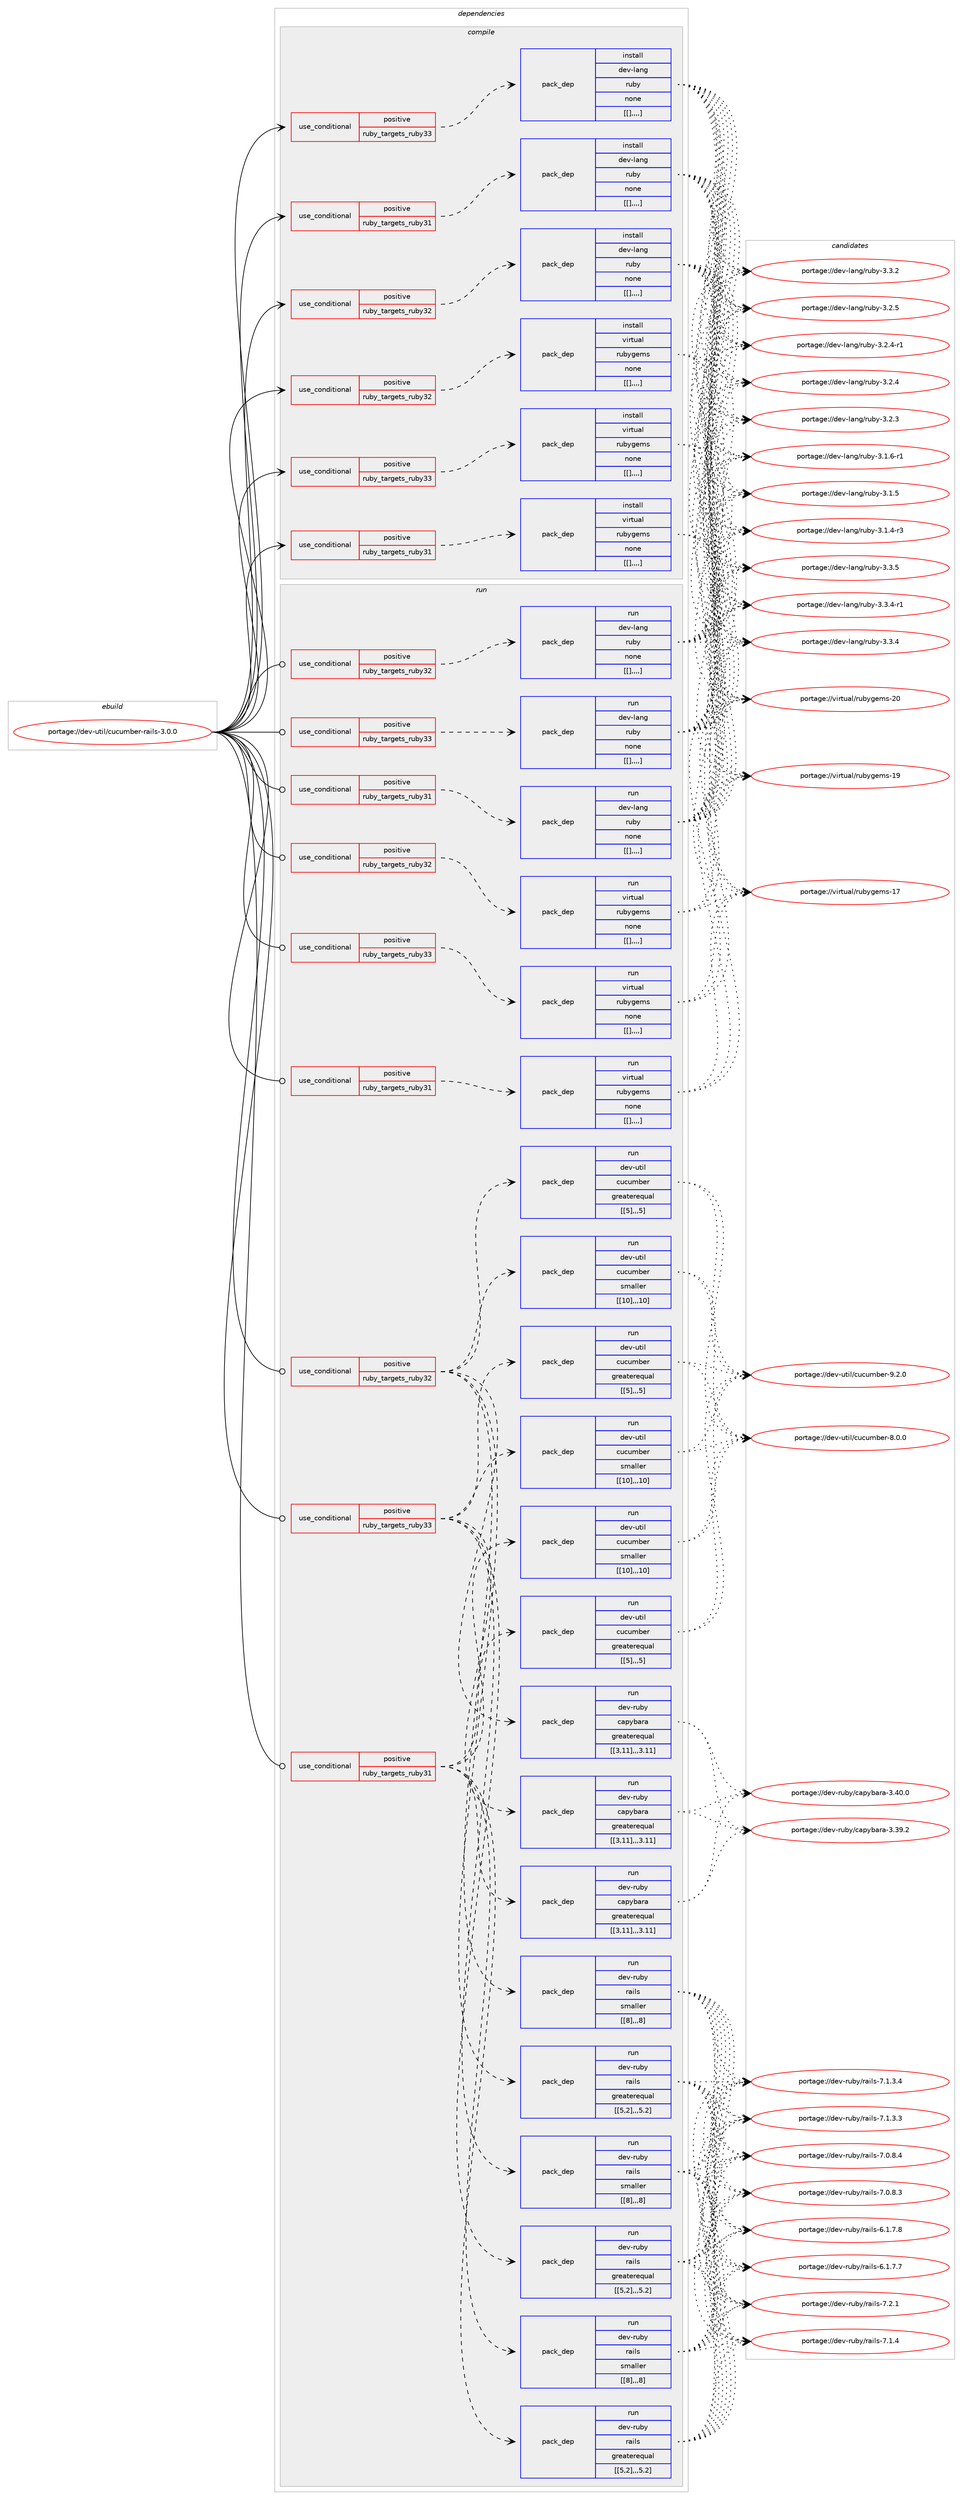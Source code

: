 digraph prolog {

# *************
# Graph options
# *************

newrank=true;
concentrate=true;
compound=true;
graph [rankdir=LR,fontname=Helvetica,fontsize=10,ranksep=1.5];#, ranksep=2.5, nodesep=0.2];
edge  [arrowhead=vee];
node  [fontname=Helvetica,fontsize=10];

# **********
# The ebuild
# **********

subgraph cluster_leftcol {
color=gray;
label=<<i>ebuild</i>>;
id [label="portage://dev-util/cucumber-rails-3.0.0", color=red, width=4, href="../dev-util/cucumber-rails-3.0.0.svg"];
}

# ****************
# The dependencies
# ****************

subgraph cluster_midcol {
color=gray;
label=<<i>dependencies</i>>;
subgraph cluster_compile {
fillcolor="#eeeeee";
style=filled;
label=<<i>compile</i>>;
subgraph cond61829 {
dependency217122 [label=<<TABLE BORDER="0" CELLBORDER="1" CELLSPACING="0" CELLPADDING="4"><TR><TD ROWSPAN="3" CELLPADDING="10">use_conditional</TD></TR><TR><TD>positive</TD></TR><TR><TD>ruby_targets_ruby31</TD></TR></TABLE>>, shape=none, color=red];
subgraph pack153897 {
dependency217123 [label=<<TABLE BORDER="0" CELLBORDER="1" CELLSPACING="0" CELLPADDING="4" WIDTH="220"><TR><TD ROWSPAN="6" CELLPADDING="30">pack_dep</TD></TR><TR><TD WIDTH="110">install</TD></TR><TR><TD>dev-lang</TD></TR><TR><TD>ruby</TD></TR><TR><TD>none</TD></TR><TR><TD>[[],,,,]</TD></TR></TABLE>>, shape=none, color=blue];
}
dependency217122:e -> dependency217123:w [weight=20,style="dashed",arrowhead="vee"];
}
id:e -> dependency217122:w [weight=20,style="solid",arrowhead="vee"];
subgraph cond61830 {
dependency217124 [label=<<TABLE BORDER="0" CELLBORDER="1" CELLSPACING="0" CELLPADDING="4"><TR><TD ROWSPAN="3" CELLPADDING="10">use_conditional</TD></TR><TR><TD>positive</TD></TR><TR><TD>ruby_targets_ruby31</TD></TR></TABLE>>, shape=none, color=red];
subgraph pack153898 {
dependency217125 [label=<<TABLE BORDER="0" CELLBORDER="1" CELLSPACING="0" CELLPADDING="4" WIDTH="220"><TR><TD ROWSPAN="6" CELLPADDING="30">pack_dep</TD></TR><TR><TD WIDTH="110">install</TD></TR><TR><TD>virtual</TD></TR><TR><TD>rubygems</TD></TR><TR><TD>none</TD></TR><TR><TD>[[],,,,]</TD></TR></TABLE>>, shape=none, color=blue];
}
dependency217124:e -> dependency217125:w [weight=20,style="dashed",arrowhead="vee"];
}
id:e -> dependency217124:w [weight=20,style="solid",arrowhead="vee"];
subgraph cond61831 {
dependency217126 [label=<<TABLE BORDER="0" CELLBORDER="1" CELLSPACING="0" CELLPADDING="4"><TR><TD ROWSPAN="3" CELLPADDING="10">use_conditional</TD></TR><TR><TD>positive</TD></TR><TR><TD>ruby_targets_ruby32</TD></TR></TABLE>>, shape=none, color=red];
subgraph pack153899 {
dependency217127 [label=<<TABLE BORDER="0" CELLBORDER="1" CELLSPACING="0" CELLPADDING="4" WIDTH="220"><TR><TD ROWSPAN="6" CELLPADDING="30">pack_dep</TD></TR><TR><TD WIDTH="110">install</TD></TR><TR><TD>dev-lang</TD></TR><TR><TD>ruby</TD></TR><TR><TD>none</TD></TR><TR><TD>[[],,,,]</TD></TR></TABLE>>, shape=none, color=blue];
}
dependency217126:e -> dependency217127:w [weight=20,style="dashed",arrowhead="vee"];
}
id:e -> dependency217126:w [weight=20,style="solid",arrowhead="vee"];
subgraph cond61832 {
dependency217128 [label=<<TABLE BORDER="0" CELLBORDER="1" CELLSPACING="0" CELLPADDING="4"><TR><TD ROWSPAN="3" CELLPADDING="10">use_conditional</TD></TR><TR><TD>positive</TD></TR><TR><TD>ruby_targets_ruby32</TD></TR></TABLE>>, shape=none, color=red];
subgraph pack153900 {
dependency217129 [label=<<TABLE BORDER="0" CELLBORDER="1" CELLSPACING="0" CELLPADDING="4" WIDTH="220"><TR><TD ROWSPAN="6" CELLPADDING="30">pack_dep</TD></TR><TR><TD WIDTH="110">install</TD></TR><TR><TD>virtual</TD></TR><TR><TD>rubygems</TD></TR><TR><TD>none</TD></TR><TR><TD>[[],,,,]</TD></TR></TABLE>>, shape=none, color=blue];
}
dependency217128:e -> dependency217129:w [weight=20,style="dashed",arrowhead="vee"];
}
id:e -> dependency217128:w [weight=20,style="solid",arrowhead="vee"];
subgraph cond61833 {
dependency217130 [label=<<TABLE BORDER="0" CELLBORDER="1" CELLSPACING="0" CELLPADDING="4"><TR><TD ROWSPAN="3" CELLPADDING="10">use_conditional</TD></TR><TR><TD>positive</TD></TR><TR><TD>ruby_targets_ruby33</TD></TR></TABLE>>, shape=none, color=red];
subgraph pack153901 {
dependency217131 [label=<<TABLE BORDER="0" CELLBORDER="1" CELLSPACING="0" CELLPADDING="4" WIDTH="220"><TR><TD ROWSPAN="6" CELLPADDING="30">pack_dep</TD></TR><TR><TD WIDTH="110">install</TD></TR><TR><TD>dev-lang</TD></TR><TR><TD>ruby</TD></TR><TR><TD>none</TD></TR><TR><TD>[[],,,,]</TD></TR></TABLE>>, shape=none, color=blue];
}
dependency217130:e -> dependency217131:w [weight=20,style="dashed",arrowhead="vee"];
}
id:e -> dependency217130:w [weight=20,style="solid",arrowhead="vee"];
subgraph cond61834 {
dependency217132 [label=<<TABLE BORDER="0" CELLBORDER="1" CELLSPACING="0" CELLPADDING="4"><TR><TD ROWSPAN="3" CELLPADDING="10">use_conditional</TD></TR><TR><TD>positive</TD></TR><TR><TD>ruby_targets_ruby33</TD></TR></TABLE>>, shape=none, color=red];
subgraph pack153902 {
dependency217133 [label=<<TABLE BORDER="0" CELLBORDER="1" CELLSPACING="0" CELLPADDING="4" WIDTH="220"><TR><TD ROWSPAN="6" CELLPADDING="30">pack_dep</TD></TR><TR><TD WIDTH="110">install</TD></TR><TR><TD>virtual</TD></TR><TR><TD>rubygems</TD></TR><TR><TD>none</TD></TR><TR><TD>[[],,,,]</TD></TR></TABLE>>, shape=none, color=blue];
}
dependency217132:e -> dependency217133:w [weight=20,style="dashed",arrowhead="vee"];
}
id:e -> dependency217132:w [weight=20,style="solid",arrowhead="vee"];
}
subgraph cluster_compileandrun {
fillcolor="#eeeeee";
style=filled;
label=<<i>compile and run</i>>;
}
subgraph cluster_run {
fillcolor="#eeeeee";
style=filled;
label=<<i>run</i>>;
subgraph cond61835 {
dependency217134 [label=<<TABLE BORDER="0" CELLBORDER="1" CELLSPACING="0" CELLPADDING="4"><TR><TD ROWSPAN="3" CELLPADDING="10">use_conditional</TD></TR><TR><TD>positive</TD></TR><TR><TD>ruby_targets_ruby31</TD></TR></TABLE>>, shape=none, color=red];
subgraph pack153903 {
dependency217135 [label=<<TABLE BORDER="0" CELLBORDER="1" CELLSPACING="0" CELLPADDING="4" WIDTH="220"><TR><TD ROWSPAN="6" CELLPADDING="30">pack_dep</TD></TR><TR><TD WIDTH="110">run</TD></TR><TR><TD>dev-lang</TD></TR><TR><TD>ruby</TD></TR><TR><TD>none</TD></TR><TR><TD>[[],,,,]</TD></TR></TABLE>>, shape=none, color=blue];
}
dependency217134:e -> dependency217135:w [weight=20,style="dashed",arrowhead="vee"];
}
id:e -> dependency217134:w [weight=20,style="solid",arrowhead="odot"];
subgraph cond61836 {
dependency217136 [label=<<TABLE BORDER="0" CELLBORDER="1" CELLSPACING="0" CELLPADDING="4"><TR><TD ROWSPAN="3" CELLPADDING="10">use_conditional</TD></TR><TR><TD>positive</TD></TR><TR><TD>ruby_targets_ruby31</TD></TR></TABLE>>, shape=none, color=red];
subgraph pack153904 {
dependency217137 [label=<<TABLE BORDER="0" CELLBORDER="1" CELLSPACING="0" CELLPADDING="4" WIDTH="220"><TR><TD ROWSPAN="6" CELLPADDING="30">pack_dep</TD></TR><TR><TD WIDTH="110">run</TD></TR><TR><TD>dev-ruby</TD></TR><TR><TD>capybara</TD></TR><TR><TD>greaterequal</TD></TR><TR><TD>[[3,11],,,3.11]</TD></TR></TABLE>>, shape=none, color=blue];
}
dependency217136:e -> dependency217137:w [weight=20,style="dashed",arrowhead="vee"];
subgraph pack153905 {
dependency217138 [label=<<TABLE BORDER="0" CELLBORDER="1" CELLSPACING="0" CELLPADDING="4" WIDTH="220"><TR><TD ROWSPAN="6" CELLPADDING="30">pack_dep</TD></TR><TR><TD WIDTH="110">run</TD></TR><TR><TD>dev-util</TD></TR><TR><TD>cucumber</TD></TR><TR><TD>greaterequal</TD></TR><TR><TD>[[5],,,5]</TD></TR></TABLE>>, shape=none, color=blue];
}
dependency217136:e -> dependency217138:w [weight=20,style="dashed",arrowhead="vee"];
subgraph pack153906 {
dependency217139 [label=<<TABLE BORDER="0" CELLBORDER="1" CELLSPACING="0" CELLPADDING="4" WIDTH="220"><TR><TD ROWSPAN="6" CELLPADDING="30">pack_dep</TD></TR><TR><TD WIDTH="110">run</TD></TR><TR><TD>dev-util</TD></TR><TR><TD>cucumber</TD></TR><TR><TD>smaller</TD></TR><TR><TD>[[10],,,10]</TD></TR></TABLE>>, shape=none, color=blue];
}
dependency217136:e -> dependency217139:w [weight=20,style="dashed",arrowhead="vee"];
subgraph pack153907 {
dependency217140 [label=<<TABLE BORDER="0" CELLBORDER="1" CELLSPACING="0" CELLPADDING="4" WIDTH="220"><TR><TD ROWSPAN="6" CELLPADDING="30">pack_dep</TD></TR><TR><TD WIDTH="110">run</TD></TR><TR><TD>dev-ruby</TD></TR><TR><TD>rails</TD></TR><TR><TD>greaterequal</TD></TR><TR><TD>[[5,2],,,5.2]</TD></TR></TABLE>>, shape=none, color=blue];
}
dependency217136:e -> dependency217140:w [weight=20,style="dashed",arrowhead="vee"];
subgraph pack153908 {
dependency217141 [label=<<TABLE BORDER="0" CELLBORDER="1" CELLSPACING="0" CELLPADDING="4" WIDTH="220"><TR><TD ROWSPAN="6" CELLPADDING="30">pack_dep</TD></TR><TR><TD WIDTH="110">run</TD></TR><TR><TD>dev-ruby</TD></TR><TR><TD>rails</TD></TR><TR><TD>smaller</TD></TR><TR><TD>[[8],,,8]</TD></TR></TABLE>>, shape=none, color=blue];
}
dependency217136:e -> dependency217141:w [weight=20,style="dashed",arrowhead="vee"];
}
id:e -> dependency217136:w [weight=20,style="solid",arrowhead="odot"];
subgraph cond61837 {
dependency217142 [label=<<TABLE BORDER="0" CELLBORDER="1" CELLSPACING="0" CELLPADDING="4"><TR><TD ROWSPAN="3" CELLPADDING="10">use_conditional</TD></TR><TR><TD>positive</TD></TR><TR><TD>ruby_targets_ruby31</TD></TR></TABLE>>, shape=none, color=red];
subgraph pack153909 {
dependency217143 [label=<<TABLE BORDER="0" CELLBORDER="1" CELLSPACING="0" CELLPADDING="4" WIDTH="220"><TR><TD ROWSPAN="6" CELLPADDING="30">pack_dep</TD></TR><TR><TD WIDTH="110">run</TD></TR><TR><TD>virtual</TD></TR><TR><TD>rubygems</TD></TR><TR><TD>none</TD></TR><TR><TD>[[],,,,]</TD></TR></TABLE>>, shape=none, color=blue];
}
dependency217142:e -> dependency217143:w [weight=20,style="dashed",arrowhead="vee"];
}
id:e -> dependency217142:w [weight=20,style="solid",arrowhead="odot"];
subgraph cond61838 {
dependency217144 [label=<<TABLE BORDER="0" CELLBORDER="1" CELLSPACING="0" CELLPADDING="4"><TR><TD ROWSPAN="3" CELLPADDING="10">use_conditional</TD></TR><TR><TD>positive</TD></TR><TR><TD>ruby_targets_ruby32</TD></TR></TABLE>>, shape=none, color=red];
subgraph pack153910 {
dependency217145 [label=<<TABLE BORDER="0" CELLBORDER="1" CELLSPACING="0" CELLPADDING="4" WIDTH="220"><TR><TD ROWSPAN="6" CELLPADDING="30">pack_dep</TD></TR><TR><TD WIDTH="110">run</TD></TR><TR><TD>dev-lang</TD></TR><TR><TD>ruby</TD></TR><TR><TD>none</TD></TR><TR><TD>[[],,,,]</TD></TR></TABLE>>, shape=none, color=blue];
}
dependency217144:e -> dependency217145:w [weight=20,style="dashed",arrowhead="vee"];
}
id:e -> dependency217144:w [weight=20,style="solid",arrowhead="odot"];
subgraph cond61839 {
dependency217146 [label=<<TABLE BORDER="0" CELLBORDER="1" CELLSPACING="0" CELLPADDING="4"><TR><TD ROWSPAN="3" CELLPADDING="10">use_conditional</TD></TR><TR><TD>positive</TD></TR><TR><TD>ruby_targets_ruby32</TD></TR></TABLE>>, shape=none, color=red];
subgraph pack153911 {
dependency217147 [label=<<TABLE BORDER="0" CELLBORDER="1" CELLSPACING="0" CELLPADDING="4" WIDTH="220"><TR><TD ROWSPAN="6" CELLPADDING="30">pack_dep</TD></TR><TR><TD WIDTH="110">run</TD></TR><TR><TD>dev-ruby</TD></TR><TR><TD>capybara</TD></TR><TR><TD>greaterequal</TD></TR><TR><TD>[[3,11],,,3.11]</TD></TR></TABLE>>, shape=none, color=blue];
}
dependency217146:e -> dependency217147:w [weight=20,style="dashed",arrowhead="vee"];
subgraph pack153912 {
dependency217148 [label=<<TABLE BORDER="0" CELLBORDER="1" CELLSPACING="0" CELLPADDING="4" WIDTH="220"><TR><TD ROWSPAN="6" CELLPADDING="30">pack_dep</TD></TR><TR><TD WIDTH="110">run</TD></TR><TR><TD>dev-util</TD></TR><TR><TD>cucumber</TD></TR><TR><TD>greaterequal</TD></TR><TR><TD>[[5],,,5]</TD></TR></TABLE>>, shape=none, color=blue];
}
dependency217146:e -> dependency217148:w [weight=20,style="dashed",arrowhead="vee"];
subgraph pack153913 {
dependency217149 [label=<<TABLE BORDER="0" CELLBORDER="1" CELLSPACING="0" CELLPADDING="4" WIDTH="220"><TR><TD ROWSPAN="6" CELLPADDING="30">pack_dep</TD></TR><TR><TD WIDTH="110">run</TD></TR><TR><TD>dev-util</TD></TR><TR><TD>cucumber</TD></TR><TR><TD>smaller</TD></TR><TR><TD>[[10],,,10]</TD></TR></TABLE>>, shape=none, color=blue];
}
dependency217146:e -> dependency217149:w [weight=20,style="dashed",arrowhead="vee"];
subgraph pack153914 {
dependency217150 [label=<<TABLE BORDER="0" CELLBORDER="1" CELLSPACING="0" CELLPADDING="4" WIDTH="220"><TR><TD ROWSPAN="6" CELLPADDING="30">pack_dep</TD></TR><TR><TD WIDTH="110">run</TD></TR><TR><TD>dev-ruby</TD></TR><TR><TD>rails</TD></TR><TR><TD>greaterequal</TD></TR><TR><TD>[[5,2],,,5.2]</TD></TR></TABLE>>, shape=none, color=blue];
}
dependency217146:e -> dependency217150:w [weight=20,style="dashed",arrowhead="vee"];
subgraph pack153915 {
dependency217151 [label=<<TABLE BORDER="0" CELLBORDER="1" CELLSPACING="0" CELLPADDING="4" WIDTH="220"><TR><TD ROWSPAN="6" CELLPADDING="30">pack_dep</TD></TR><TR><TD WIDTH="110">run</TD></TR><TR><TD>dev-ruby</TD></TR><TR><TD>rails</TD></TR><TR><TD>smaller</TD></TR><TR><TD>[[8],,,8]</TD></TR></TABLE>>, shape=none, color=blue];
}
dependency217146:e -> dependency217151:w [weight=20,style="dashed",arrowhead="vee"];
}
id:e -> dependency217146:w [weight=20,style="solid",arrowhead="odot"];
subgraph cond61840 {
dependency217152 [label=<<TABLE BORDER="0" CELLBORDER="1" CELLSPACING="0" CELLPADDING="4"><TR><TD ROWSPAN="3" CELLPADDING="10">use_conditional</TD></TR><TR><TD>positive</TD></TR><TR><TD>ruby_targets_ruby32</TD></TR></TABLE>>, shape=none, color=red];
subgraph pack153916 {
dependency217153 [label=<<TABLE BORDER="0" CELLBORDER="1" CELLSPACING="0" CELLPADDING="4" WIDTH="220"><TR><TD ROWSPAN="6" CELLPADDING="30">pack_dep</TD></TR><TR><TD WIDTH="110">run</TD></TR><TR><TD>virtual</TD></TR><TR><TD>rubygems</TD></TR><TR><TD>none</TD></TR><TR><TD>[[],,,,]</TD></TR></TABLE>>, shape=none, color=blue];
}
dependency217152:e -> dependency217153:w [weight=20,style="dashed",arrowhead="vee"];
}
id:e -> dependency217152:w [weight=20,style="solid",arrowhead="odot"];
subgraph cond61841 {
dependency217154 [label=<<TABLE BORDER="0" CELLBORDER="1" CELLSPACING="0" CELLPADDING="4"><TR><TD ROWSPAN="3" CELLPADDING="10">use_conditional</TD></TR><TR><TD>positive</TD></TR><TR><TD>ruby_targets_ruby33</TD></TR></TABLE>>, shape=none, color=red];
subgraph pack153917 {
dependency217155 [label=<<TABLE BORDER="0" CELLBORDER="1" CELLSPACING="0" CELLPADDING="4" WIDTH="220"><TR><TD ROWSPAN="6" CELLPADDING="30">pack_dep</TD></TR><TR><TD WIDTH="110">run</TD></TR><TR><TD>dev-lang</TD></TR><TR><TD>ruby</TD></TR><TR><TD>none</TD></TR><TR><TD>[[],,,,]</TD></TR></TABLE>>, shape=none, color=blue];
}
dependency217154:e -> dependency217155:w [weight=20,style="dashed",arrowhead="vee"];
}
id:e -> dependency217154:w [weight=20,style="solid",arrowhead="odot"];
subgraph cond61842 {
dependency217156 [label=<<TABLE BORDER="0" CELLBORDER="1" CELLSPACING="0" CELLPADDING="4"><TR><TD ROWSPAN="3" CELLPADDING="10">use_conditional</TD></TR><TR><TD>positive</TD></TR><TR><TD>ruby_targets_ruby33</TD></TR></TABLE>>, shape=none, color=red];
subgraph pack153918 {
dependency217157 [label=<<TABLE BORDER="0" CELLBORDER="1" CELLSPACING="0" CELLPADDING="4" WIDTH="220"><TR><TD ROWSPAN="6" CELLPADDING="30">pack_dep</TD></TR><TR><TD WIDTH="110">run</TD></TR><TR><TD>dev-ruby</TD></TR><TR><TD>capybara</TD></TR><TR><TD>greaterequal</TD></TR><TR><TD>[[3,11],,,3.11]</TD></TR></TABLE>>, shape=none, color=blue];
}
dependency217156:e -> dependency217157:w [weight=20,style="dashed",arrowhead="vee"];
subgraph pack153919 {
dependency217158 [label=<<TABLE BORDER="0" CELLBORDER="1" CELLSPACING="0" CELLPADDING="4" WIDTH="220"><TR><TD ROWSPAN="6" CELLPADDING="30">pack_dep</TD></TR><TR><TD WIDTH="110">run</TD></TR><TR><TD>dev-util</TD></TR><TR><TD>cucumber</TD></TR><TR><TD>greaterequal</TD></TR><TR><TD>[[5],,,5]</TD></TR></TABLE>>, shape=none, color=blue];
}
dependency217156:e -> dependency217158:w [weight=20,style="dashed",arrowhead="vee"];
subgraph pack153920 {
dependency217159 [label=<<TABLE BORDER="0" CELLBORDER="1" CELLSPACING="0" CELLPADDING="4" WIDTH="220"><TR><TD ROWSPAN="6" CELLPADDING="30">pack_dep</TD></TR><TR><TD WIDTH="110">run</TD></TR><TR><TD>dev-util</TD></TR><TR><TD>cucumber</TD></TR><TR><TD>smaller</TD></TR><TR><TD>[[10],,,10]</TD></TR></TABLE>>, shape=none, color=blue];
}
dependency217156:e -> dependency217159:w [weight=20,style="dashed",arrowhead="vee"];
subgraph pack153921 {
dependency217160 [label=<<TABLE BORDER="0" CELLBORDER="1" CELLSPACING="0" CELLPADDING="4" WIDTH="220"><TR><TD ROWSPAN="6" CELLPADDING="30">pack_dep</TD></TR><TR><TD WIDTH="110">run</TD></TR><TR><TD>dev-ruby</TD></TR><TR><TD>rails</TD></TR><TR><TD>greaterequal</TD></TR><TR><TD>[[5,2],,,5.2]</TD></TR></TABLE>>, shape=none, color=blue];
}
dependency217156:e -> dependency217160:w [weight=20,style="dashed",arrowhead="vee"];
subgraph pack153922 {
dependency217161 [label=<<TABLE BORDER="0" CELLBORDER="1" CELLSPACING="0" CELLPADDING="4" WIDTH="220"><TR><TD ROWSPAN="6" CELLPADDING="30">pack_dep</TD></TR><TR><TD WIDTH="110">run</TD></TR><TR><TD>dev-ruby</TD></TR><TR><TD>rails</TD></TR><TR><TD>smaller</TD></TR><TR><TD>[[8],,,8]</TD></TR></TABLE>>, shape=none, color=blue];
}
dependency217156:e -> dependency217161:w [weight=20,style="dashed",arrowhead="vee"];
}
id:e -> dependency217156:w [weight=20,style="solid",arrowhead="odot"];
subgraph cond61843 {
dependency217162 [label=<<TABLE BORDER="0" CELLBORDER="1" CELLSPACING="0" CELLPADDING="4"><TR><TD ROWSPAN="3" CELLPADDING="10">use_conditional</TD></TR><TR><TD>positive</TD></TR><TR><TD>ruby_targets_ruby33</TD></TR></TABLE>>, shape=none, color=red];
subgraph pack153923 {
dependency217163 [label=<<TABLE BORDER="0" CELLBORDER="1" CELLSPACING="0" CELLPADDING="4" WIDTH="220"><TR><TD ROWSPAN="6" CELLPADDING="30">pack_dep</TD></TR><TR><TD WIDTH="110">run</TD></TR><TR><TD>virtual</TD></TR><TR><TD>rubygems</TD></TR><TR><TD>none</TD></TR><TR><TD>[[],,,,]</TD></TR></TABLE>>, shape=none, color=blue];
}
dependency217162:e -> dependency217163:w [weight=20,style="dashed",arrowhead="vee"];
}
id:e -> dependency217162:w [weight=20,style="solid",arrowhead="odot"];
}
}

# **************
# The candidates
# **************

subgraph cluster_choices {
rank=same;
color=gray;
label=<<i>candidates</i>>;

subgraph choice153897 {
color=black;
nodesep=1;
choice10010111845108971101034711411798121455146514653 [label="portage://dev-lang/ruby-3.3.5", color=red, width=4,href="../dev-lang/ruby-3.3.5.svg"];
choice100101118451089711010347114117981214551465146524511449 [label="portage://dev-lang/ruby-3.3.4-r1", color=red, width=4,href="../dev-lang/ruby-3.3.4-r1.svg"];
choice10010111845108971101034711411798121455146514652 [label="portage://dev-lang/ruby-3.3.4", color=red, width=4,href="../dev-lang/ruby-3.3.4.svg"];
choice10010111845108971101034711411798121455146514650 [label="portage://dev-lang/ruby-3.3.2", color=red, width=4,href="../dev-lang/ruby-3.3.2.svg"];
choice10010111845108971101034711411798121455146504653 [label="portage://dev-lang/ruby-3.2.5", color=red, width=4,href="../dev-lang/ruby-3.2.5.svg"];
choice100101118451089711010347114117981214551465046524511449 [label="portage://dev-lang/ruby-3.2.4-r1", color=red, width=4,href="../dev-lang/ruby-3.2.4-r1.svg"];
choice10010111845108971101034711411798121455146504652 [label="portage://dev-lang/ruby-3.2.4", color=red, width=4,href="../dev-lang/ruby-3.2.4.svg"];
choice10010111845108971101034711411798121455146504651 [label="portage://dev-lang/ruby-3.2.3", color=red, width=4,href="../dev-lang/ruby-3.2.3.svg"];
choice100101118451089711010347114117981214551464946544511449 [label="portage://dev-lang/ruby-3.1.6-r1", color=red, width=4,href="../dev-lang/ruby-3.1.6-r1.svg"];
choice10010111845108971101034711411798121455146494653 [label="portage://dev-lang/ruby-3.1.5", color=red, width=4,href="../dev-lang/ruby-3.1.5.svg"];
choice100101118451089711010347114117981214551464946524511451 [label="portage://dev-lang/ruby-3.1.4-r3", color=red, width=4,href="../dev-lang/ruby-3.1.4-r3.svg"];
dependency217123:e -> choice10010111845108971101034711411798121455146514653:w [style=dotted,weight="100"];
dependency217123:e -> choice100101118451089711010347114117981214551465146524511449:w [style=dotted,weight="100"];
dependency217123:e -> choice10010111845108971101034711411798121455146514652:w [style=dotted,weight="100"];
dependency217123:e -> choice10010111845108971101034711411798121455146514650:w [style=dotted,weight="100"];
dependency217123:e -> choice10010111845108971101034711411798121455146504653:w [style=dotted,weight="100"];
dependency217123:e -> choice100101118451089711010347114117981214551465046524511449:w [style=dotted,weight="100"];
dependency217123:e -> choice10010111845108971101034711411798121455146504652:w [style=dotted,weight="100"];
dependency217123:e -> choice10010111845108971101034711411798121455146504651:w [style=dotted,weight="100"];
dependency217123:e -> choice100101118451089711010347114117981214551464946544511449:w [style=dotted,weight="100"];
dependency217123:e -> choice10010111845108971101034711411798121455146494653:w [style=dotted,weight="100"];
dependency217123:e -> choice100101118451089711010347114117981214551464946524511451:w [style=dotted,weight="100"];
}
subgraph choice153898 {
color=black;
nodesep=1;
choice118105114116117971084711411798121103101109115455048 [label="portage://virtual/rubygems-20", color=red, width=4,href="../virtual/rubygems-20.svg"];
choice118105114116117971084711411798121103101109115454957 [label="portage://virtual/rubygems-19", color=red, width=4,href="../virtual/rubygems-19.svg"];
choice118105114116117971084711411798121103101109115454955 [label="portage://virtual/rubygems-17", color=red, width=4,href="../virtual/rubygems-17.svg"];
dependency217125:e -> choice118105114116117971084711411798121103101109115455048:w [style=dotted,weight="100"];
dependency217125:e -> choice118105114116117971084711411798121103101109115454957:w [style=dotted,weight="100"];
dependency217125:e -> choice118105114116117971084711411798121103101109115454955:w [style=dotted,weight="100"];
}
subgraph choice153899 {
color=black;
nodesep=1;
choice10010111845108971101034711411798121455146514653 [label="portage://dev-lang/ruby-3.3.5", color=red, width=4,href="../dev-lang/ruby-3.3.5.svg"];
choice100101118451089711010347114117981214551465146524511449 [label="portage://dev-lang/ruby-3.3.4-r1", color=red, width=4,href="../dev-lang/ruby-3.3.4-r1.svg"];
choice10010111845108971101034711411798121455146514652 [label="portage://dev-lang/ruby-3.3.4", color=red, width=4,href="../dev-lang/ruby-3.3.4.svg"];
choice10010111845108971101034711411798121455146514650 [label="portage://dev-lang/ruby-3.3.2", color=red, width=4,href="../dev-lang/ruby-3.3.2.svg"];
choice10010111845108971101034711411798121455146504653 [label="portage://dev-lang/ruby-3.2.5", color=red, width=4,href="../dev-lang/ruby-3.2.5.svg"];
choice100101118451089711010347114117981214551465046524511449 [label="portage://dev-lang/ruby-3.2.4-r1", color=red, width=4,href="../dev-lang/ruby-3.2.4-r1.svg"];
choice10010111845108971101034711411798121455146504652 [label="portage://dev-lang/ruby-3.2.4", color=red, width=4,href="../dev-lang/ruby-3.2.4.svg"];
choice10010111845108971101034711411798121455146504651 [label="portage://dev-lang/ruby-3.2.3", color=red, width=4,href="../dev-lang/ruby-3.2.3.svg"];
choice100101118451089711010347114117981214551464946544511449 [label="portage://dev-lang/ruby-3.1.6-r1", color=red, width=4,href="../dev-lang/ruby-3.1.6-r1.svg"];
choice10010111845108971101034711411798121455146494653 [label="portage://dev-lang/ruby-3.1.5", color=red, width=4,href="../dev-lang/ruby-3.1.5.svg"];
choice100101118451089711010347114117981214551464946524511451 [label="portage://dev-lang/ruby-3.1.4-r3", color=red, width=4,href="../dev-lang/ruby-3.1.4-r3.svg"];
dependency217127:e -> choice10010111845108971101034711411798121455146514653:w [style=dotted,weight="100"];
dependency217127:e -> choice100101118451089711010347114117981214551465146524511449:w [style=dotted,weight="100"];
dependency217127:e -> choice10010111845108971101034711411798121455146514652:w [style=dotted,weight="100"];
dependency217127:e -> choice10010111845108971101034711411798121455146514650:w [style=dotted,weight="100"];
dependency217127:e -> choice10010111845108971101034711411798121455146504653:w [style=dotted,weight="100"];
dependency217127:e -> choice100101118451089711010347114117981214551465046524511449:w [style=dotted,weight="100"];
dependency217127:e -> choice10010111845108971101034711411798121455146504652:w [style=dotted,weight="100"];
dependency217127:e -> choice10010111845108971101034711411798121455146504651:w [style=dotted,weight="100"];
dependency217127:e -> choice100101118451089711010347114117981214551464946544511449:w [style=dotted,weight="100"];
dependency217127:e -> choice10010111845108971101034711411798121455146494653:w [style=dotted,weight="100"];
dependency217127:e -> choice100101118451089711010347114117981214551464946524511451:w [style=dotted,weight="100"];
}
subgraph choice153900 {
color=black;
nodesep=1;
choice118105114116117971084711411798121103101109115455048 [label="portage://virtual/rubygems-20", color=red, width=4,href="../virtual/rubygems-20.svg"];
choice118105114116117971084711411798121103101109115454957 [label="portage://virtual/rubygems-19", color=red, width=4,href="../virtual/rubygems-19.svg"];
choice118105114116117971084711411798121103101109115454955 [label="portage://virtual/rubygems-17", color=red, width=4,href="../virtual/rubygems-17.svg"];
dependency217129:e -> choice118105114116117971084711411798121103101109115455048:w [style=dotted,weight="100"];
dependency217129:e -> choice118105114116117971084711411798121103101109115454957:w [style=dotted,weight="100"];
dependency217129:e -> choice118105114116117971084711411798121103101109115454955:w [style=dotted,weight="100"];
}
subgraph choice153901 {
color=black;
nodesep=1;
choice10010111845108971101034711411798121455146514653 [label="portage://dev-lang/ruby-3.3.5", color=red, width=4,href="../dev-lang/ruby-3.3.5.svg"];
choice100101118451089711010347114117981214551465146524511449 [label="portage://dev-lang/ruby-3.3.4-r1", color=red, width=4,href="../dev-lang/ruby-3.3.4-r1.svg"];
choice10010111845108971101034711411798121455146514652 [label="portage://dev-lang/ruby-3.3.4", color=red, width=4,href="../dev-lang/ruby-3.3.4.svg"];
choice10010111845108971101034711411798121455146514650 [label="portage://dev-lang/ruby-3.3.2", color=red, width=4,href="../dev-lang/ruby-3.3.2.svg"];
choice10010111845108971101034711411798121455146504653 [label="portage://dev-lang/ruby-3.2.5", color=red, width=4,href="../dev-lang/ruby-3.2.5.svg"];
choice100101118451089711010347114117981214551465046524511449 [label="portage://dev-lang/ruby-3.2.4-r1", color=red, width=4,href="../dev-lang/ruby-3.2.4-r1.svg"];
choice10010111845108971101034711411798121455146504652 [label="portage://dev-lang/ruby-3.2.4", color=red, width=4,href="../dev-lang/ruby-3.2.4.svg"];
choice10010111845108971101034711411798121455146504651 [label="portage://dev-lang/ruby-3.2.3", color=red, width=4,href="../dev-lang/ruby-3.2.3.svg"];
choice100101118451089711010347114117981214551464946544511449 [label="portage://dev-lang/ruby-3.1.6-r1", color=red, width=4,href="../dev-lang/ruby-3.1.6-r1.svg"];
choice10010111845108971101034711411798121455146494653 [label="portage://dev-lang/ruby-3.1.5", color=red, width=4,href="../dev-lang/ruby-3.1.5.svg"];
choice100101118451089711010347114117981214551464946524511451 [label="portage://dev-lang/ruby-3.1.4-r3", color=red, width=4,href="../dev-lang/ruby-3.1.4-r3.svg"];
dependency217131:e -> choice10010111845108971101034711411798121455146514653:w [style=dotted,weight="100"];
dependency217131:e -> choice100101118451089711010347114117981214551465146524511449:w [style=dotted,weight="100"];
dependency217131:e -> choice10010111845108971101034711411798121455146514652:w [style=dotted,weight="100"];
dependency217131:e -> choice10010111845108971101034711411798121455146514650:w [style=dotted,weight="100"];
dependency217131:e -> choice10010111845108971101034711411798121455146504653:w [style=dotted,weight="100"];
dependency217131:e -> choice100101118451089711010347114117981214551465046524511449:w [style=dotted,weight="100"];
dependency217131:e -> choice10010111845108971101034711411798121455146504652:w [style=dotted,weight="100"];
dependency217131:e -> choice10010111845108971101034711411798121455146504651:w [style=dotted,weight="100"];
dependency217131:e -> choice100101118451089711010347114117981214551464946544511449:w [style=dotted,weight="100"];
dependency217131:e -> choice10010111845108971101034711411798121455146494653:w [style=dotted,weight="100"];
dependency217131:e -> choice100101118451089711010347114117981214551464946524511451:w [style=dotted,weight="100"];
}
subgraph choice153902 {
color=black;
nodesep=1;
choice118105114116117971084711411798121103101109115455048 [label="portage://virtual/rubygems-20", color=red, width=4,href="../virtual/rubygems-20.svg"];
choice118105114116117971084711411798121103101109115454957 [label="portage://virtual/rubygems-19", color=red, width=4,href="../virtual/rubygems-19.svg"];
choice118105114116117971084711411798121103101109115454955 [label="portage://virtual/rubygems-17", color=red, width=4,href="../virtual/rubygems-17.svg"];
dependency217133:e -> choice118105114116117971084711411798121103101109115455048:w [style=dotted,weight="100"];
dependency217133:e -> choice118105114116117971084711411798121103101109115454957:w [style=dotted,weight="100"];
dependency217133:e -> choice118105114116117971084711411798121103101109115454955:w [style=dotted,weight="100"];
}
subgraph choice153903 {
color=black;
nodesep=1;
choice10010111845108971101034711411798121455146514653 [label="portage://dev-lang/ruby-3.3.5", color=red, width=4,href="../dev-lang/ruby-3.3.5.svg"];
choice100101118451089711010347114117981214551465146524511449 [label="portage://dev-lang/ruby-3.3.4-r1", color=red, width=4,href="../dev-lang/ruby-3.3.4-r1.svg"];
choice10010111845108971101034711411798121455146514652 [label="portage://dev-lang/ruby-3.3.4", color=red, width=4,href="../dev-lang/ruby-3.3.4.svg"];
choice10010111845108971101034711411798121455146514650 [label="portage://dev-lang/ruby-3.3.2", color=red, width=4,href="../dev-lang/ruby-3.3.2.svg"];
choice10010111845108971101034711411798121455146504653 [label="portage://dev-lang/ruby-3.2.5", color=red, width=4,href="../dev-lang/ruby-3.2.5.svg"];
choice100101118451089711010347114117981214551465046524511449 [label="portage://dev-lang/ruby-3.2.4-r1", color=red, width=4,href="../dev-lang/ruby-3.2.4-r1.svg"];
choice10010111845108971101034711411798121455146504652 [label="portage://dev-lang/ruby-3.2.4", color=red, width=4,href="../dev-lang/ruby-3.2.4.svg"];
choice10010111845108971101034711411798121455146504651 [label="portage://dev-lang/ruby-3.2.3", color=red, width=4,href="../dev-lang/ruby-3.2.3.svg"];
choice100101118451089711010347114117981214551464946544511449 [label="portage://dev-lang/ruby-3.1.6-r1", color=red, width=4,href="../dev-lang/ruby-3.1.6-r1.svg"];
choice10010111845108971101034711411798121455146494653 [label="portage://dev-lang/ruby-3.1.5", color=red, width=4,href="../dev-lang/ruby-3.1.5.svg"];
choice100101118451089711010347114117981214551464946524511451 [label="portage://dev-lang/ruby-3.1.4-r3", color=red, width=4,href="../dev-lang/ruby-3.1.4-r3.svg"];
dependency217135:e -> choice10010111845108971101034711411798121455146514653:w [style=dotted,weight="100"];
dependency217135:e -> choice100101118451089711010347114117981214551465146524511449:w [style=dotted,weight="100"];
dependency217135:e -> choice10010111845108971101034711411798121455146514652:w [style=dotted,weight="100"];
dependency217135:e -> choice10010111845108971101034711411798121455146514650:w [style=dotted,weight="100"];
dependency217135:e -> choice10010111845108971101034711411798121455146504653:w [style=dotted,weight="100"];
dependency217135:e -> choice100101118451089711010347114117981214551465046524511449:w [style=dotted,weight="100"];
dependency217135:e -> choice10010111845108971101034711411798121455146504652:w [style=dotted,weight="100"];
dependency217135:e -> choice10010111845108971101034711411798121455146504651:w [style=dotted,weight="100"];
dependency217135:e -> choice100101118451089711010347114117981214551464946544511449:w [style=dotted,weight="100"];
dependency217135:e -> choice10010111845108971101034711411798121455146494653:w [style=dotted,weight="100"];
dependency217135:e -> choice100101118451089711010347114117981214551464946524511451:w [style=dotted,weight="100"];
}
subgraph choice153904 {
color=black;
nodesep=1;
choice100101118451141179812147999711212198971149745514652484648 [label="portage://dev-ruby/capybara-3.40.0", color=red, width=4,href="../dev-ruby/capybara-3.40.0.svg"];
choice100101118451141179812147999711212198971149745514651574650 [label="portage://dev-ruby/capybara-3.39.2", color=red, width=4,href="../dev-ruby/capybara-3.39.2.svg"];
dependency217137:e -> choice100101118451141179812147999711212198971149745514652484648:w [style=dotted,weight="100"];
dependency217137:e -> choice100101118451141179812147999711212198971149745514651574650:w [style=dotted,weight="100"];
}
subgraph choice153905 {
color=black;
nodesep=1;
choice1001011184511711610510847991179911710998101114455746504648 [label="portage://dev-util/cucumber-9.2.0", color=red, width=4,href="../dev-util/cucumber-9.2.0.svg"];
choice1001011184511711610510847991179911710998101114455646484648 [label="portage://dev-util/cucumber-8.0.0", color=red, width=4,href="../dev-util/cucumber-8.0.0.svg"];
dependency217138:e -> choice1001011184511711610510847991179911710998101114455746504648:w [style=dotted,weight="100"];
dependency217138:e -> choice1001011184511711610510847991179911710998101114455646484648:w [style=dotted,weight="100"];
}
subgraph choice153906 {
color=black;
nodesep=1;
choice1001011184511711610510847991179911710998101114455746504648 [label="portage://dev-util/cucumber-9.2.0", color=red, width=4,href="../dev-util/cucumber-9.2.0.svg"];
choice1001011184511711610510847991179911710998101114455646484648 [label="portage://dev-util/cucumber-8.0.0", color=red, width=4,href="../dev-util/cucumber-8.0.0.svg"];
dependency217139:e -> choice1001011184511711610510847991179911710998101114455746504648:w [style=dotted,weight="100"];
dependency217139:e -> choice1001011184511711610510847991179911710998101114455646484648:w [style=dotted,weight="100"];
}
subgraph choice153907 {
color=black;
nodesep=1;
choice10010111845114117981214711497105108115455546504649 [label="portage://dev-ruby/rails-7.2.1", color=red, width=4,href="../dev-ruby/rails-7.2.1.svg"];
choice10010111845114117981214711497105108115455546494652 [label="portage://dev-ruby/rails-7.1.4", color=red, width=4,href="../dev-ruby/rails-7.1.4.svg"];
choice100101118451141179812147114971051081154555464946514652 [label="portage://dev-ruby/rails-7.1.3.4", color=red, width=4,href="../dev-ruby/rails-7.1.3.4.svg"];
choice100101118451141179812147114971051081154555464946514651 [label="portage://dev-ruby/rails-7.1.3.3", color=red, width=4,href="../dev-ruby/rails-7.1.3.3.svg"];
choice100101118451141179812147114971051081154555464846564652 [label="portage://dev-ruby/rails-7.0.8.4", color=red, width=4,href="../dev-ruby/rails-7.0.8.4.svg"];
choice100101118451141179812147114971051081154555464846564651 [label="portage://dev-ruby/rails-7.0.8.3", color=red, width=4,href="../dev-ruby/rails-7.0.8.3.svg"];
choice100101118451141179812147114971051081154554464946554656 [label="portage://dev-ruby/rails-6.1.7.8", color=red, width=4,href="../dev-ruby/rails-6.1.7.8.svg"];
choice100101118451141179812147114971051081154554464946554655 [label="portage://dev-ruby/rails-6.1.7.7", color=red, width=4,href="../dev-ruby/rails-6.1.7.7.svg"];
dependency217140:e -> choice10010111845114117981214711497105108115455546504649:w [style=dotted,weight="100"];
dependency217140:e -> choice10010111845114117981214711497105108115455546494652:w [style=dotted,weight="100"];
dependency217140:e -> choice100101118451141179812147114971051081154555464946514652:w [style=dotted,weight="100"];
dependency217140:e -> choice100101118451141179812147114971051081154555464946514651:w [style=dotted,weight="100"];
dependency217140:e -> choice100101118451141179812147114971051081154555464846564652:w [style=dotted,weight="100"];
dependency217140:e -> choice100101118451141179812147114971051081154555464846564651:w [style=dotted,weight="100"];
dependency217140:e -> choice100101118451141179812147114971051081154554464946554656:w [style=dotted,weight="100"];
dependency217140:e -> choice100101118451141179812147114971051081154554464946554655:w [style=dotted,weight="100"];
}
subgraph choice153908 {
color=black;
nodesep=1;
choice10010111845114117981214711497105108115455546504649 [label="portage://dev-ruby/rails-7.2.1", color=red, width=4,href="../dev-ruby/rails-7.2.1.svg"];
choice10010111845114117981214711497105108115455546494652 [label="portage://dev-ruby/rails-7.1.4", color=red, width=4,href="../dev-ruby/rails-7.1.4.svg"];
choice100101118451141179812147114971051081154555464946514652 [label="portage://dev-ruby/rails-7.1.3.4", color=red, width=4,href="../dev-ruby/rails-7.1.3.4.svg"];
choice100101118451141179812147114971051081154555464946514651 [label="portage://dev-ruby/rails-7.1.3.3", color=red, width=4,href="../dev-ruby/rails-7.1.3.3.svg"];
choice100101118451141179812147114971051081154555464846564652 [label="portage://dev-ruby/rails-7.0.8.4", color=red, width=4,href="../dev-ruby/rails-7.0.8.4.svg"];
choice100101118451141179812147114971051081154555464846564651 [label="portage://dev-ruby/rails-7.0.8.3", color=red, width=4,href="../dev-ruby/rails-7.0.8.3.svg"];
choice100101118451141179812147114971051081154554464946554656 [label="portage://dev-ruby/rails-6.1.7.8", color=red, width=4,href="../dev-ruby/rails-6.1.7.8.svg"];
choice100101118451141179812147114971051081154554464946554655 [label="portage://dev-ruby/rails-6.1.7.7", color=red, width=4,href="../dev-ruby/rails-6.1.7.7.svg"];
dependency217141:e -> choice10010111845114117981214711497105108115455546504649:w [style=dotted,weight="100"];
dependency217141:e -> choice10010111845114117981214711497105108115455546494652:w [style=dotted,weight="100"];
dependency217141:e -> choice100101118451141179812147114971051081154555464946514652:w [style=dotted,weight="100"];
dependency217141:e -> choice100101118451141179812147114971051081154555464946514651:w [style=dotted,weight="100"];
dependency217141:e -> choice100101118451141179812147114971051081154555464846564652:w [style=dotted,weight="100"];
dependency217141:e -> choice100101118451141179812147114971051081154555464846564651:w [style=dotted,weight="100"];
dependency217141:e -> choice100101118451141179812147114971051081154554464946554656:w [style=dotted,weight="100"];
dependency217141:e -> choice100101118451141179812147114971051081154554464946554655:w [style=dotted,weight="100"];
}
subgraph choice153909 {
color=black;
nodesep=1;
choice118105114116117971084711411798121103101109115455048 [label="portage://virtual/rubygems-20", color=red, width=4,href="../virtual/rubygems-20.svg"];
choice118105114116117971084711411798121103101109115454957 [label="portage://virtual/rubygems-19", color=red, width=4,href="../virtual/rubygems-19.svg"];
choice118105114116117971084711411798121103101109115454955 [label="portage://virtual/rubygems-17", color=red, width=4,href="../virtual/rubygems-17.svg"];
dependency217143:e -> choice118105114116117971084711411798121103101109115455048:w [style=dotted,weight="100"];
dependency217143:e -> choice118105114116117971084711411798121103101109115454957:w [style=dotted,weight="100"];
dependency217143:e -> choice118105114116117971084711411798121103101109115454955:w [style=dotted,weight="100"];
}
subgraph choice153910 {
color=black;
nodesep=1;
choice10010111845108971101034711411798121455146514653 [label="portage://dev-lang/ruby-3.3.5", color=red, width=4,href="../dev-lang/ruby-3.3.5.svg"];
choice100101118451089711010347114117981214551465146524511449 [label="portage://dev-lang/ruby-3.3.4-r1", color=red, width=4,href="../dev-lang/ruby-3.3.4-r1.svg"];
choice10010111845108971101034711411798121455146514652 [label="portage://dev-lang/ruby-3.3.4", color=red, width=4,href="../dev-lang/ruby-3.3.4.svg"];
choice10010111845108971101034711411798121455146514650 [label="portage://dev-lang/ruby-3.3.2", color=red, width=4,href="../dev-lang/ruby-3.3.2.svg"];
choice10010111845108971101034711411798121455146504653 [label="portage://dev-lang/ruby-3.2.5", color=red, width=4,href="../dev-lang/ruby-3.2.5.svg"];
choice100101118451089711010347114117981214551465046524511449 [label="portage://dev-lang/ruby-3.2.4-r1", color=red, width=4,href="../dev-lang/ruby-3.2.4-r1.svg"];
choice10010111845108971101034711411798121455146504652 [label="portage://dev-lang/ruby-3.2.4", color=red, width=4,href="../dev-lang/ruby-3.2.4.svg"];
choice10010111845108971101034711411798121455146504651 [label="portage://dev-lang/ruby-3.2.3", color=red, width=4,href="../dev-lang/ruby-3.2.3.svg"];
choice100101118451089711010347114117981214551464946544511449 [label="portage://dev-lang/ruby-3.1.6-r1", color=red, width=4,href="../dev-lang/ruby-3.1.6-r1.svg"];
choice10010111845108971101034711411798121455146494653 [label="portage://dev-lang/ruby-3.1.5", color=red, width=4,href="../dev-lang/ruby-3.1.5.svg"];
choice100101118451089711010347114117981214551464946524511451 [label="portage://dev-lang/ruby-3.1.4-r3", color=red, width=4,href="../dev-lang/ruby-3.1.4-r3.svg"];
dependency217145:e -> choice10010111845108971101034711411798121455146514653:w [style=dotted,weight="100"];
dependency217145:e -> choice100101118451089711010347114117981214551465146524511449:w [style=dotted,weight="100"];
dependency217145:e -> choice10010111845108971101034711411798121455146514652:w [style=dotted,weight="100"];
dependency217145:e -> choice10010111845108971101034711411798121455146514650:w [style=dotted,weight="100"];
dependency217145:e -> choice10010111845108971101034711411798121455146504653:w [style=dotted,weight="100"];
dependency217145:e -> choice100101118451089711010347114117981214551465046524511449:w [style=dotted,weight="100"];
dependency217145:e -> choice10010111845108971101034711411798121455146504652:w [style=dotted,weight="100"];
dependency217145:e -> choice10010111845108971101034711411798121455146504651:w [style=dotted,weight="100"];
dependency217145:e -> choice100101118451089711010347114117981214551464946544511449:w [style=dotted,weight="100"];
dependency217145:e -> choice10010111845108971101034711411798121455146494653:w [style=dotted,weight="100"];
dependency217145:e -> choice100101118451089711010347114117981214551464946524511451:w [style=dotted,weight="100"];
}
subgraph choice153911 {
color=black;
nodesep=1;
choice100101118451141179812147999711212198971149745514652484648 [label="portage://dev-ruby/capybara-3.40.0", color=red, width=4,href="../dev-ruby/capybara-3.40.0.svg"];
choice100101118451141179812147999711212198971149745514651574650 [label="portage://dev-ruby/capybara-3.39.2", color=red, width=4,href="../dev-ruby/capybara-3.39.2.svg"];
dependency217147:e -> choice100101118451141179812147999711212198971149745514652484648:w [style=dotted,weight="100"];
dependency217147:e -> choice100101118451141179812147999711212198971149745514651574650:w [style=dotted,weight="100"];
}
subgraph choice153912 {
color=black;
nodesep=1;
choice1001011184511711610510847991179911710998101114455746504648 [label="portage://dev-util/cucumber-9.2.0", color=red, width=4,href="../dev-util/cucumber-9.2.0.svg"];
choice1001011184511711610510847991179911710998101114455646484648 [label="portage://dev-util/cucumber-8.0.0", color=red, width=4,href="../dev-util/cucumber-8.0.0.svg"];
dependency217148:e -> choice1001011184511711610510847991179911710998101114455746504648:w [style=dotted,weight="100"];
dependency217148:e -> choice1001011184511711610510847991179911710998101114455646484648:w [style=dotted,weight="100"];
}
subgraph choice153913 {
color=black;
nodesep=1;
choice1001011184511711610510847991179911710998101114455746504648 [label="portage://dev-util/cucumber-9.2.0", color=red, width=4,href="../dev-util/cucumber-9.2.0.svg"];
choice1001011184511711610510847991179911710998101114455646484648 [label="portage://dev-util/cucumber-8.0.0", color=red, width=4,href="../dev-util/cucumber-8.0.0.svg"];
dependency217149:e -> choice1001011184511711610510847991179911710998101114455746504648:w [style=dotted,weight="100"];
dependency217149:e -> choice1001011184511711610510847991179911710998101114455646484648:w [style=dotted,weight="100"];
}
subgraph choice153914 {
color=black;
nodesep=1;
choice10010111845114117981214711497105108115455546504649 [label="portage://dev-ruby/rails-7.2.1", color=red, width=4,href="../dev-ruby/rails-7.2.1.svg"];
choice10010111845114117981214711497105108115455546494652 [label="portage://dev-ruby/rails-7.1.4", color=red, width=4,href="../dev-ruby/rails-7.1.4.svg"];
choice100101118451141179812147114971051081154555464946514652 [label="portage://dev-ruby/rails-7.1.3.4", color=red, width=4,href="../dev-ruby/rails-7.1.3.4.svg"];
choice100101118451141179812147114971051081154555464946514651 [label="portage://dev-ruby/rails-7.1.3.3", color=red, width=4,href="../dev-ruby/rails-7.1.3.3.svg"];
choice100101118451141179812147114971051081154555464846564652 [label="portage://dev-ruby/rails-7.0.8.4", color=red, width=4,href="../dev-ruby/rails-7.0.8.4.svg"];
choice100101118451141179812147114971051081154555464846564651 [label="portage://dev-ruby/rails-7.0.8.3", color=red, width=4,href="../dev-ruby/rails-7.0.8.3.svg"];
choice100101118451141179812147114971051081154554464946554656 [label="portage://dev-ruby/rails-6.1.7.8", color=red, width=4,href="../dev-ruby/rails-6.1.7.8.svg"];
choice100101118451141179812147114971051081154554464946554655 [label="portage://dev-ruby/rails-6.1.7.7", color=red, width=4,href="../dev-ruby/rails-6.1.7.7.svg"];
dependency217150:e -> choice10010111845114117981214711497105108115455546504649:w [style=dotted,weight="100"];
dependency217150:e -> choice10010111845114117981214711497105108115455546494652:w [style=dotted,weight="100"];
dependency217150:e -> choice100101118451141179812147114971051081154555464946514652:w [style=dotted,weight="100"];
dependency217150:e -> choice100101118451141179812147114971051081154555464946514651:w [style=dotted,weight="100"];
dependency217150:e -> choice100101118451141179812147114971051081154555464846564652:w [style=dotted,weight="100"];
dependency217150:e -> choice100101118451141179812147114971051081154555464846564651:w [style=dotted,weight="100"];
dependency217150:e -> choice100101118451141179812147114971051081154554464946554656:w [style=dotted,weight="100"];
dependency217150:e -> choice100101118451141179812147114971051081154554464946554655:w [style=dotted,weight="100"];
}
subgraph choice153915 {
color=black;
nodesep=1;
choice10010111845114117981214711497105108115455546504649 [label="portage://dev-ruby/rails-7.2.1", color=red, width=4,href="../dev-ruby/rails-7.2.1.svg"];
choice10010111845114117981214711497105108115455546494652 [label="portage://dev-ruby/rails-7.1.4", color=red, width=4,href="../dev-ruby/rails-7.1.4.svg"];
choice100101118451141179812147114971051081154555464946514652 [label="portage://dev-ruby/rails-7.1.3.4", color=red, width=4,href="../dev-ruby/rails-7.1.3.4.svg"];
choice100101118451141179812147114971051081154555464946514651 [label="portage://dev-ruby/rails-7.1.3.3", color=red, width=4,href="../dev-ruby/rails-7.1.3.3.svg"];
choice100101118451141179812147114971051081154555464846564652 [label="portage://dev-ruby/rails-7.0.8.4", color=red, width=4,href="../dev-ruby/rails-7.0.8.4.svg"];
choice100101118451141179812147114971051081154555464846564651 [label="portage://dev-ruby/rails-7.0.8.3", color=red, width=4,href="../dev-ruby/rails-7.0.8.3.svg"];
choice100101118451141179812147114971051081154554464946554656 [label="portage://dev-ruby/rails-6.1.7.8", color=red, width=4,href="../dev-ruby/rails-6.1.7.8.svg"];
choice100101118451141179812147114971051081154554464946554655 [label="portage://dev-ruby/rails-6.1.7.7", color=red, width=4,href="../dev-ruby/rails-6.1.7.7.svg"];
dependency217151:e -> choice10010111845114117981214711497105108115455546504649:w [style=dotted,weight="100"];
dependency217151:e -> choice10010111845114117981214711497105108115455546494652:w [style=dotted,weight="100"];
dependency217151:e -> choice100101118451141179812147114971051081154555464946514652:w [style=dotted,weight="100"];
dependency217151:e -> choice100101118451141179812147114971051081154555464946514651:w [style=dotted,weight="100"];
dependency217151:e -> choice100101118451141179812147114971051081154555464846564652:w [style=dotted,weight="100"];
dependency217151:e -> choice100101118451141179812147114971051081154555464846564651:w [style=dotted,weight="100"];
dependency217151:e -> choice100101118451141179812147114971051081154554464946554656:w [style=dotted,weight="100"];
dependency217151:e -> choice100101118451141179812147114971051081154554464946554655:w [style=dotted,weight="100"];
}
subgraph choice153916 {
color=black;
nodesep=1;
choice118105114116117971084711411798121103101109115455048 [label="portage://virtual/rubygems-20", color=red, width=4,href="../virtual/rubygems-20.svg"];
choice118105114116117971084711411798121103101109115454957 [label="portage://virtual/rubygems-19", color=red, width=4,href="../virtual/rubygems-19.svg"];
choice118105114116117971084711411798121103101109115454955 [label="portage://virtual/rubygems-17", color=red, width=4,href="../virtual/rubygems-17.svg"];
dependency217153:e -> choice118105114116117971084711411798121103101109115455048:w [style=dotted,weight="100"];
dependency217153:e -> choice118105114116117971084711411798121103101109115454957:w [style=dotted,weight="100"];
dependency217153:e -> choice118105114116117971084711411798121103101109115454955:w [style=dotted,weight="100"];
}
subgraph choice153917 {
color=black;
nodesep=1;
choice10010111845108971101034711411798121455146514653 [label="portage://dev-lang/ruby-3.3.5", color=red, width=4,href="../dev-lang/ruby-3.3.5.svg"];
choice100101118451089711010347114117981214551465146524511449 [label="portage://dev-lang/ruby-3.3.4-r1", color=red, width=4,href="../dev-lang/ruby-3.3.4-r1.svg"];
choice10010111845108971101034711411798121455146514652 [label="portage://dev-lang/ruby-3.3.4", color=red, width=4,href="../dev-lang/ruby-3.3.4.svg"];
choice10010111845108971101034711411798121455146514650 [label="portage://dev-lang/ruby-3.3.2", color=red, width=4,href="../dev-lang/ruby-3.3.2.svg"];
choice10010111845108971101034711411798121455146504653 [label="portage://dev-lang/ruby-3.2.5", color=red, width=4,href="../dev-lang/ruby-3.2.5.svg"];
choice100101118451089711010347114117981214551465046524511449 [label="portage://dev-lang/ruby-3.2.4-r1", color=red, width=4,href="../dev-lang/ruby-3.2.4-r1.svg"];
choice10010111845108971101034711411798121455146504652 [label="portage://dev-lang/ruby-3.2.4", color=red, width=4,href="../dev-lang/ruby-3.2.4.svg"];
choice10010111845108971101034711411798121455146504651 [label="portage://dev-lang/ruby-3.2.3", color=red, width=4,href="../dev-lang/ruby-3.2.3.svg"];
choice100101118451089711010347114117981214551464946544511449 [label="portage://dev-lang/ruby-3.1.6-r1", color=red, width=4,href="../dev-lang/ruby-3.1.6-r1.svg"];
choice10010111845108971101034711411798121455146494653 [label="portage://dev-lang/ruby-3.1.5", color=red, width=4,href="../dev-lang/ruby-3.1.5.svg"];
choice100101118451089711010347114117981214551464946524511451 [label="portage://dev-lang/ruby-3.1.4-r3", color=red, width=4,href="../dev-lang/ruby-3.1.4-r3.svg"];
dependency217155:e -> choice10010111845108971101034711411798121455146514653:w [style=dotted,weight="100"];
dependency217155:e -> choice100101118451089711010347114117981214551465146524511449:w [style=dotted,weight="100"];
dependency217155:e -> choice10010111845108971101034711411798121455146514652:w [style=dotted,weight="100"];
dependency217155:e -> choice10010111845108971101034711411798121455146514650:w [style=dotted,weight="100"];
dependency217155:e -> choice10010111845108971101034711411798121455146504653:w [style=dotted,weight="100"];
dependency217155:e -> choice100101118451089711010347114117981214551465046524511449:w [style=dotted,weight="100"];
dependency217155:e -> choice10010111845108971101034711411798121455146504652:w [style=dotted,weight="100"];
dependency217155:e -> choice10010111845108971101034711411798121455146504651:w [style=dotted,weight="100"];
dependency217155:e -> choice100101118451089711010347114117981214551464946544511449:w [style=dotted,weight="100"];
dependency217155:e -> choice10010111845108971101034711411798121455146494653:w [style=dotted,weight="100"];
dependency217155:e -> choice100101118451089711010347114117981214551464946524511451:w [style=dotted,weight="100"];
}
subgraph choice153918 {
color=black;
nodesep=1;
choice100101118451141179812147999711212198971149745514652484648 [label="portage://dev-ruby/capybara-3.40.0", color=red, width=4,href="../dev-ruby/capybara-3.40.0.svg"];
choice100101118451141179812147999711212198971149745514651574650 [label="portage://dev-ruby/capybara-3.39.2", color=red, width=4,href="../dev-ruby/capybara-3.39.2.svg"];
dependency217157:e -> choice100101118451141179812147999711212198971149745514652484648:w [style=dotted,weight="100"];
dependency217157:e -> choice100101118451141179812147999711212198971149745514651574650:w [style=dotted,weight="100"];
}
subgraph choice153919 {
color=black;
nodesep=1;
choice1001011184511711610510847991179911710998101114455746504648 [label="portage://dev-util/cucumber-9.2.0", color=red, width=4,href="../dev-util/cucumber-9.2.0.svg"];
choice1001011184511711610510847991179911710998101114455646484648 [label="portage://dev-util/cucumber-8.0.0", color=red, width=4,href="../dev-util/cucumber-8.0.0.svg"];
dependency217158:e -> choice1001011184511711610510847991179911710998101114455746504648:w [style=dotted,weight="100"];
dependency217158:e -> choice1001011184511711610510847991179911710998101114455646484648:w [style=dotted,weight="100"];
}
subgraph choice153920 {
color=black;
nodesep=1;
choice1001011184511711610510847991179911710998101114455746504648 [label="portage://dev-util/cucumber-9.2.0", color=red, width=4,href="../dev-util/cucumber-9.2.0.svg"];
choice1001011184511711610510847991179911710998101114455646484648 [label="portage://dev-util/cucumber-8.0.0", color=red, width=4,href="../dev-util/cucumber-8.0.0.svg"];
dependency217159:e -> choice1001011184511711610510847991179911710998101114455746504648:w [style=dotted,weight="100"];
dependency217159:e -> choice1001011184511711610510847991179911710998101114455646484648:w [style=dotted,weight="100"];
}
subgraph choice153921 {
color=black;
nodesep=1;
choice10010111845114117981214711497105108115455546504649 [label="portage://dev-ruby/rails-7.2.1", color=red, width=4,href="../dev-ruby/rails-7.2.1.svg"];
choice10010111845114117981214711497105108115455546494652 [label="portage://dev-ruby/rails-7.1.4", color=red, width=4,href="../dev-ruby/rails-7.1.4.svg"];
choice100101118451141179812147114971051081154555464946514652 [label="portage://dev-ruby/rails-7.1.3.4", color=red, width=4,href="../dev-ruby/rails-7.1.3.4.svg"];
choice100101118451141179812147114971051081154555464946514651 [label="portage://dev-ruby/rails-7.1.3.3", color=red, width=4,href="../dev-ruby/rails-7.1.3.3.svg"];
choice100101118451141179812147114971051081154555464846564652 [label="portage://dev-ruby/rails-7.0.8.4", color=red, width=4,href="../dev-ruby/rails-7.0.8.4.svg"];
choice100101118451141179812147114971051081154555464846564651 [label="portage://dev-ruby/rails-7.0.8.3", color=red, width=4,href="../dev-ruby/rails-7.0.8.3.svg"];
choice100101118451141179812147114971051081154554464946554656 [label="portage://dev-ruby/rails-6.1.7.8", color=red, width=4,href="../dev-ruby/rails-6.1.7.8.svg"];
choice100101118451141179812147114971051081154554464946554655 [label="portage://dev-ruby/rails-6.1.7.7", color=red, width=4,href="../dev-ruby/rails-6.1.7.7.svg"];
dependency217160:e -> choice10010111845114117981214711497105108115455546504649:w [style=dotted,weight="100"];
dependency217160:e -> choice10010111845114117981214711497105108115455546494652:w [style=dotted,weight="100"];
dependency217160:e -> choice100101118451141179812147114971051081154555464946514652:w [style=dotted,weight="100"];
dependency217160:e -> choice100101118451141179812147114971051081154555464946514651:w [style=dotted,weight="100"];
dependency217160:e -> choice100101118451141179812147114971051081154555464846564652:w [style=dotted,weight="100"];
dependency217160:e -> choice100101118451141179812147114971051081154555464846564651:w [style=dotted,weight="100"];
dependency217160:e -> choice100101118451141179812147114971051081154554464946554656:w [style=dotted,weight="100"];
dependency217160:e -> choice100101118451141179812147114971051081154554464946554655:w [style=dotted,weight="100"];
}
subgraph choice153922 {
color=black;
nodesep=1;
choice10010111845114117981214711497105108115455546504649 [label="portage://dev-ruby/rails-7.2.1", color=red, width=4,href="../dev-ruby/rails-7.2.1.svg"];
choice10010111845114117981214711497105108115455546494652 [label="portage://dev-ruby/rails-7.1.4", color=red, width=4,href="../dev-ruby/rails-7.1.4.svg"];
choice100101118451141179812147114971051081154555464946514652 [label="portage://dev-ruby/rails-7.1.3.4", color=red, width=4,href="../dev-ruby/rails-7.1.3.4.svg"];
choice100101118451141179812147114971051081154555464946514651 [label="portage://dev-ruby/rails-7.1.3.3", color=red, width=4,href="../dev-ruby/rails-7.1.3.3.svg"];
choice100101118451141179812147114971051081154555464846564652 [label="portage://dev-ruby/rails-7.0.8.4", color=red, width=4,href="../dev-ruby/rails-7.0.8.4.svg"];
choice100101118451141179812147114971051081154555464846564651 [label="portage://dev-ruby/rails-7.0.8.3", color=red, width=4,href="../dev-ruby/rails-7.0.8.3.svg"];
choice100101118451141179812147114971051081154554464946554656 [label="portage://dev-ruby/rails-6.1.7.8", color=red, width=4,href="../dev-ruby/rails-6.1.7.8.svg"];
choice100101118451141179812147114971051081154554464946554655 [label="portage://dev-ruby/rails-6.1.7.7", color=red, width=4,href="../dev-ruby/rails-6.1.7.7.svg"];
dependency217161:e -> choice10010111845114117981214711497105108115455546504649:w [style=dotted,weight="100"];
dependency217161:e -> choice10010111845114117981214711497105108115455546494652:w [style=dotted,weight="100"];
dependency217161:e -> choice100101118451141179812147114971051081154555464946514652:w [style=dotted,weight="100"];
dependency217161:e -> choice100101118451141179812147114971051081154555464946514651:w [style=dotted,weight="100"];
dependency217161:e -> choice100101118451141179812147114971051081154555464846564652:w [style=dotted,weight="100"];
dependency217161:e -> choice100101118451141179812147114971051081154555464846564651:w [style=dotted,weight="100"];
dependency217161:e -> choice100101118451141179812147114971051081154554464946554656:w [style=dotted,weight="100"];
dependency217161:e -> choice100101118451141179812147114971051081154554464946554655:w [style=dotted,weight="100"];
}
subgraph choice153923 {
color=black;
nodesep=1;
choice118105114116117971084711411798121103101109115455048 [label="portage://virtual/rubygems-20", color=red, width=4,href="../virtual/rubygems-20.svg"];
choice118105114116117971084711411798121103101109115454957 [label="portage://virtual/rubygems-19", color=red, width=4,href="../virtual/rubygems-19.svg"];
choice118105114116117971084711411798121103101109115454955 [label="portage://virtual/rubygems-17", color=red, width=4,href="../virtual/rubygems-17.svg"];
dependency217163:e -> choice118105114116117971084711411798121103101109115455048:w [style=dotted,weight="100"];
dependency217163:e -> choice118105114116117971084711411798121103101109115454957:w [style=dotted,weight="100"];
dependency217163:e -> choice118105114116117971084711411798121103101109115454955:w [style=dotted,weight="100"];
}
}

}
